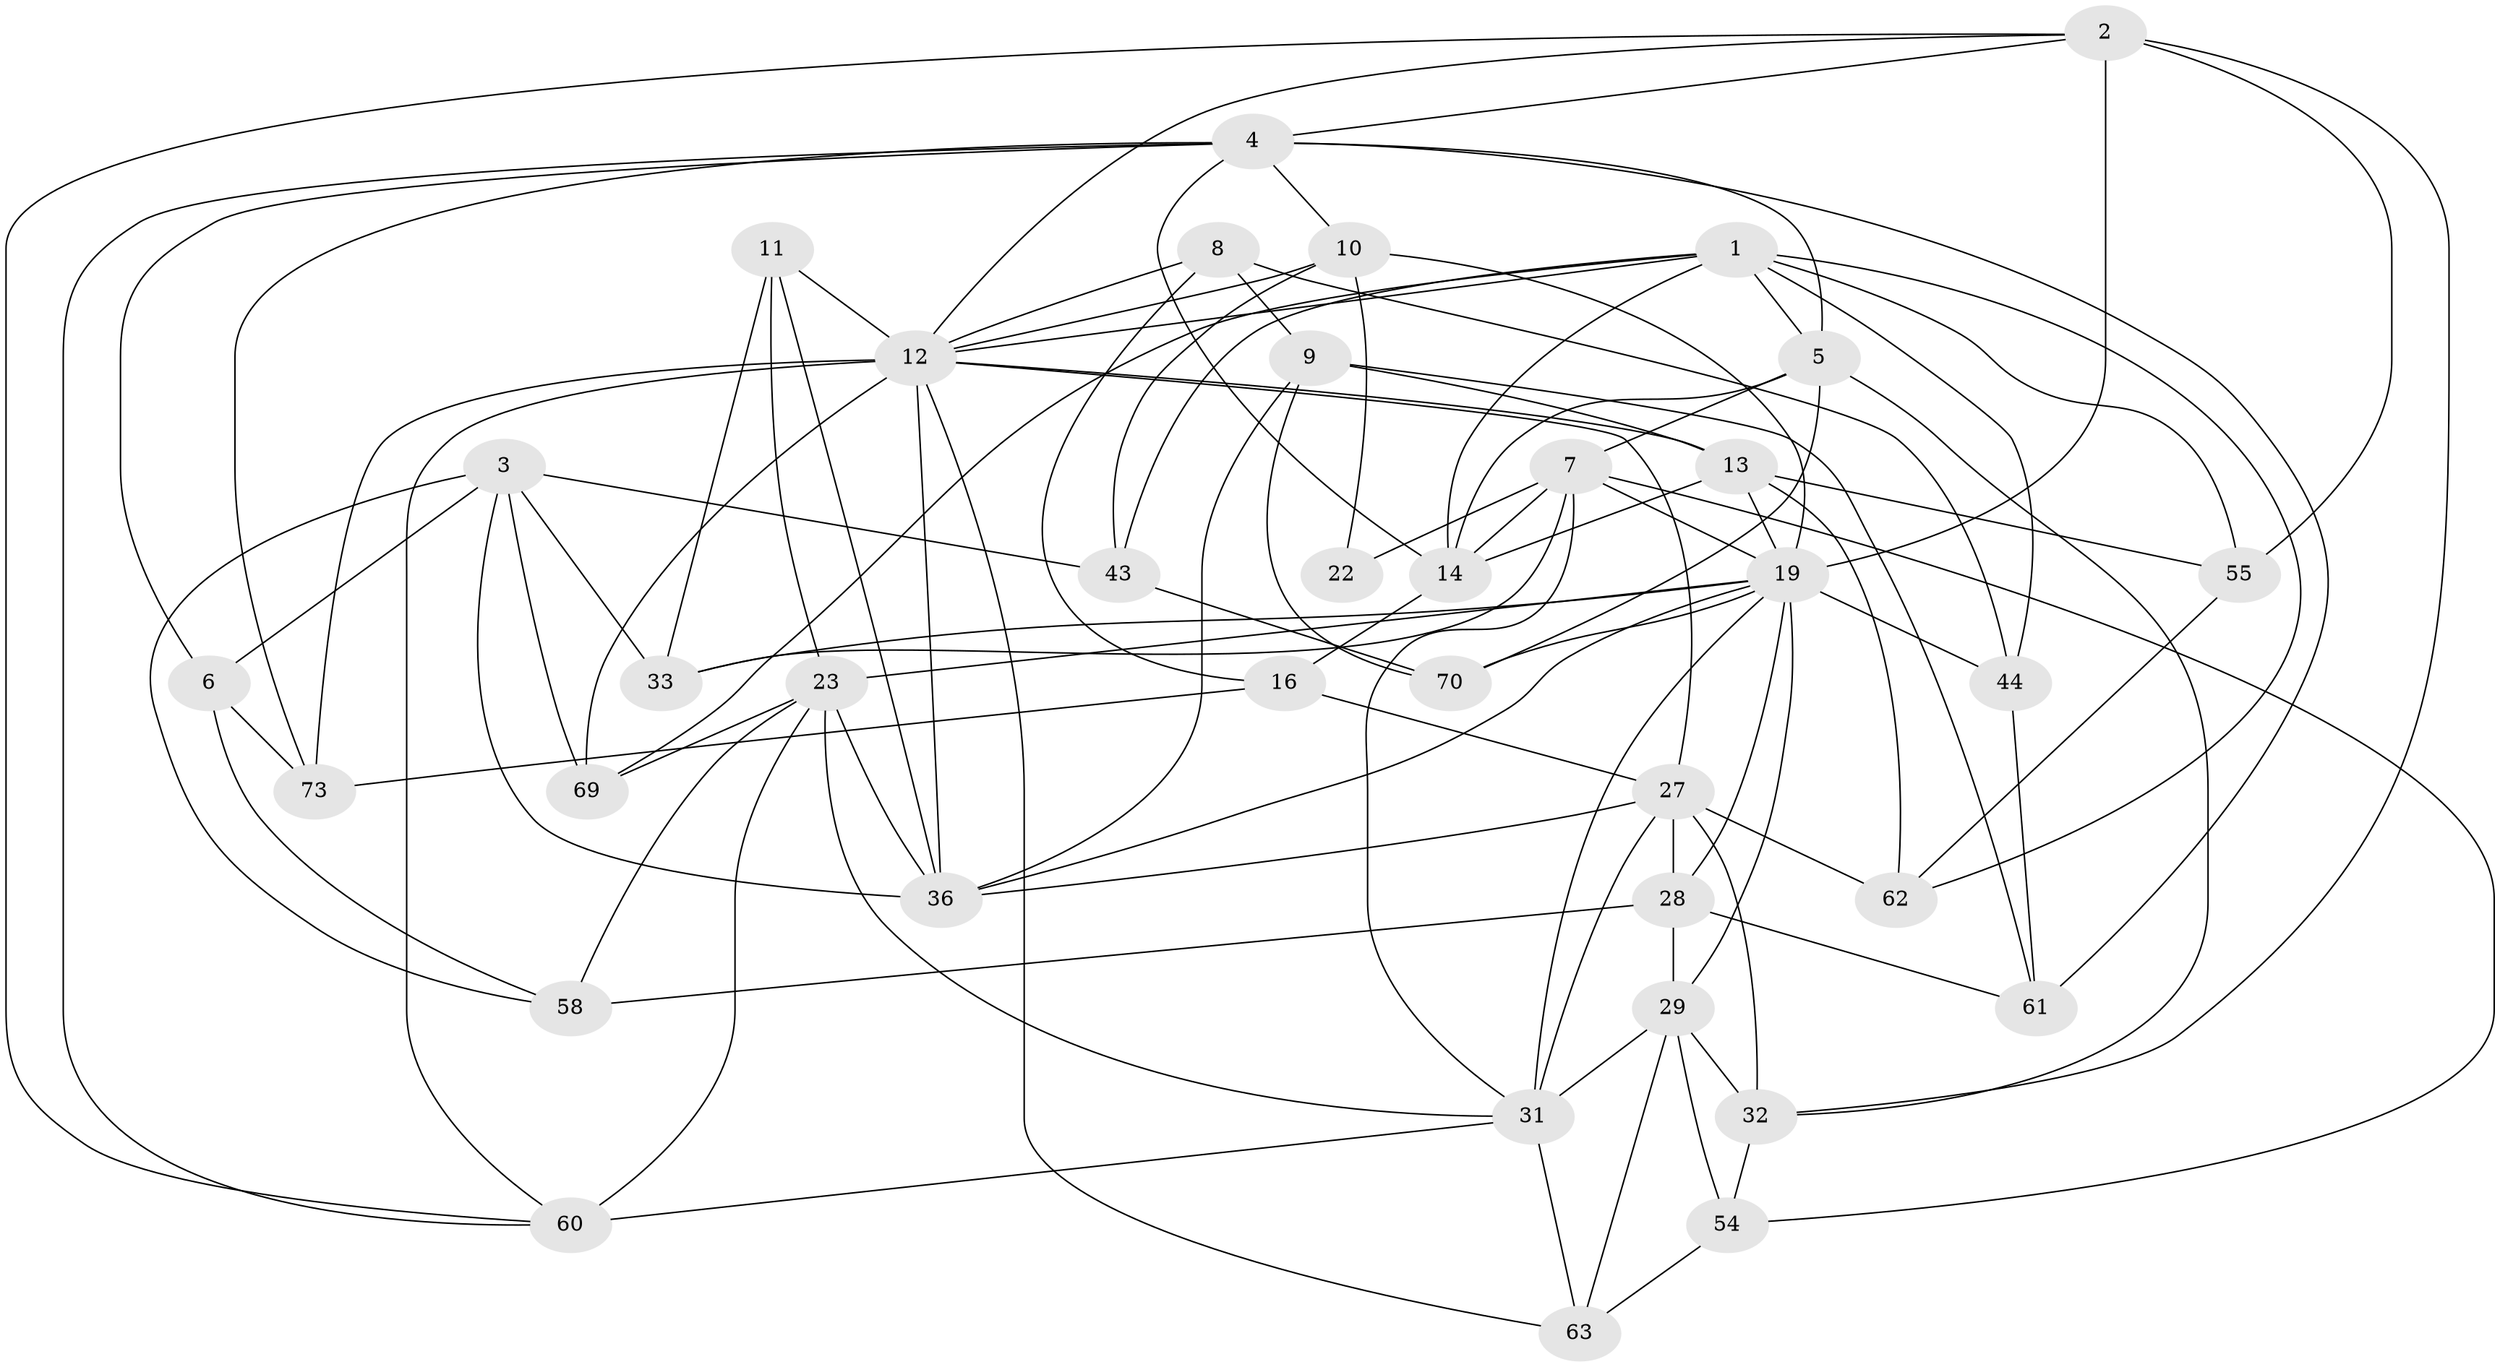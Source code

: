 // original degree distribution, {4: 1.0}
// Generated by graph-tools (version 1.1) at 2025/16/03/09/25 04:16:38]
// undirected, 37 vertices, 101 edges
graph export_dot {
graph [start="1"]
  node [color=gray90,style=filled];
  1 [super="+34"];
  2 [super="+42"];
  3 [super="+65"];
  4 [super="+74+20"];
  5 [super="+30"];
  6;
  7 [super="+71+66"];
  8;
  9 [super="+18"];
  10 [super="+21"];
  11;
  12 [super="+15+37+24"];
  13 [super="+49"];
  14 [super="+25"];
  16;
  19 [super="+64+26+35"];
  22;
  23 [super="+47+39"];
  27 [super="+45+38"];
  28 [super="+50"];
  29 [super="+46"];
  31 [super="+68+67"];
  32 [super="+53"];
  33;
  36 [super="+41"];
  43;
  44;
  54;
  55;
  58;
  60 [super="+72"];
  61;
  62;
  63;
  69;
  70;
  73;
  1 -- 43;
  1 -- 14;
  1 -- 69;
  1 -- 55;
  1 -- 44;
  1 -- 62;
  1 -- 12;
  1 -- 5;
  2 -- 12;
  2 -- 32;
  2 -- 19 [weight=3];
  2 -- 4;
  2 -- 55;
  2 -- 60;
  3 -- 6;
  3 -- 43;
  3 -- 33;
  3 -- 58;
  3 -- 69;
  3 -- 36;
  4 -- 14;
  4 -- 60;
  4 -- 73;
  4 -- 6;
  4 -- 61;
  4 -- 5;
  4 -- 10;
  5 -- 14;
  5 -- 32;
  5 -- 70;
  5 -- 7;
  6 -- 73;
  6 -- 58;
  7 -- 22 [weight=2];
  7 -- 14;
  7 -- 54;
  7 -- 19;
  7 -- 33;
  7 -- 31;
  8 -- 9;
  8 -- 44;
  8 -- 16;
  8 -- 12;
  9 -- 70;
  9 -- 36 [weight=2];
  9 -- 61;
  9 -- 13;
  10 -- 22 [weight=2];
  10 -- 43;
  10 -- 19;
  10 -- 12;
  11 -- 33;
  11 -- 23;
  11 -- 12;
  11 -- 36;
  12 -- 73;
  12 -- 27;
  12 -- 69;
  12 -- 63;
  12 -- 13;
  12 -- 60;
  12 -- 36;
  13 -- 62;
  13 -- 14;
  13 -- 55;
  13 -- 19;
  14 -- 16;
  16 -- 73;
  16 -- 27;
  19 -- 44;
  19 -- 31;
  19 -- 33;
  19 -- 36;
  19 -- 70;
  19 -- 23;
  19 -- 28;
  19 -- 29;
  23 -- 69;
  23 -- 60 [weight=2];
  23 -- 31;
  23 -- 58;
  23 -- 36;
  27 -- 31 [weight=2];
  27 -- 32 [weight=2];
  27 -- 28 [weight=2];
  27 -- 62;
  27 -- 36;
  28 -- 58;
  28 -- 61;
  28 -- 29;
  29 -- 63;
  29 -- 32;
  29 -- 54;
  29 -- 31;
  31 -- 60;
  31 -- 63;
  32 -- 54;
  43 -- 70;
  44 -- 61;
  54 -- 63;
  55 -- 62;
}
